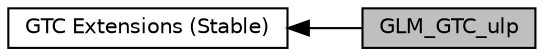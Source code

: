 digraph "GLM_GTC_ulp"
{
  edge [fontname="Helvetica",fontsize="10",labelfontname="Helvetica",labelfontsize="10"];
  node [fontname="Helvetica",fontsize="10",shape=box];
  rankdir=LR;
  Node2 [label="GTC Extensions (Stable)",height=0.2,width=0.4,color="black", fillcolor="white", style="filled",URL="$group__gtc.html",tooltip="Functions and types that the GLSL specification doesn't define, but useful to have for a C++ program."];
  Node1 [label="GLM_GTC_ulp",height=0.2,width=0.4,color="black", fillcolor="grey75", style="filled", fontcolor="black",tooltip="Allow the measurement of the accuracy of a function against a reference implementation...."];
  Node2->Node1 [shape=plaintext, dir="back", style="solid"];
}
